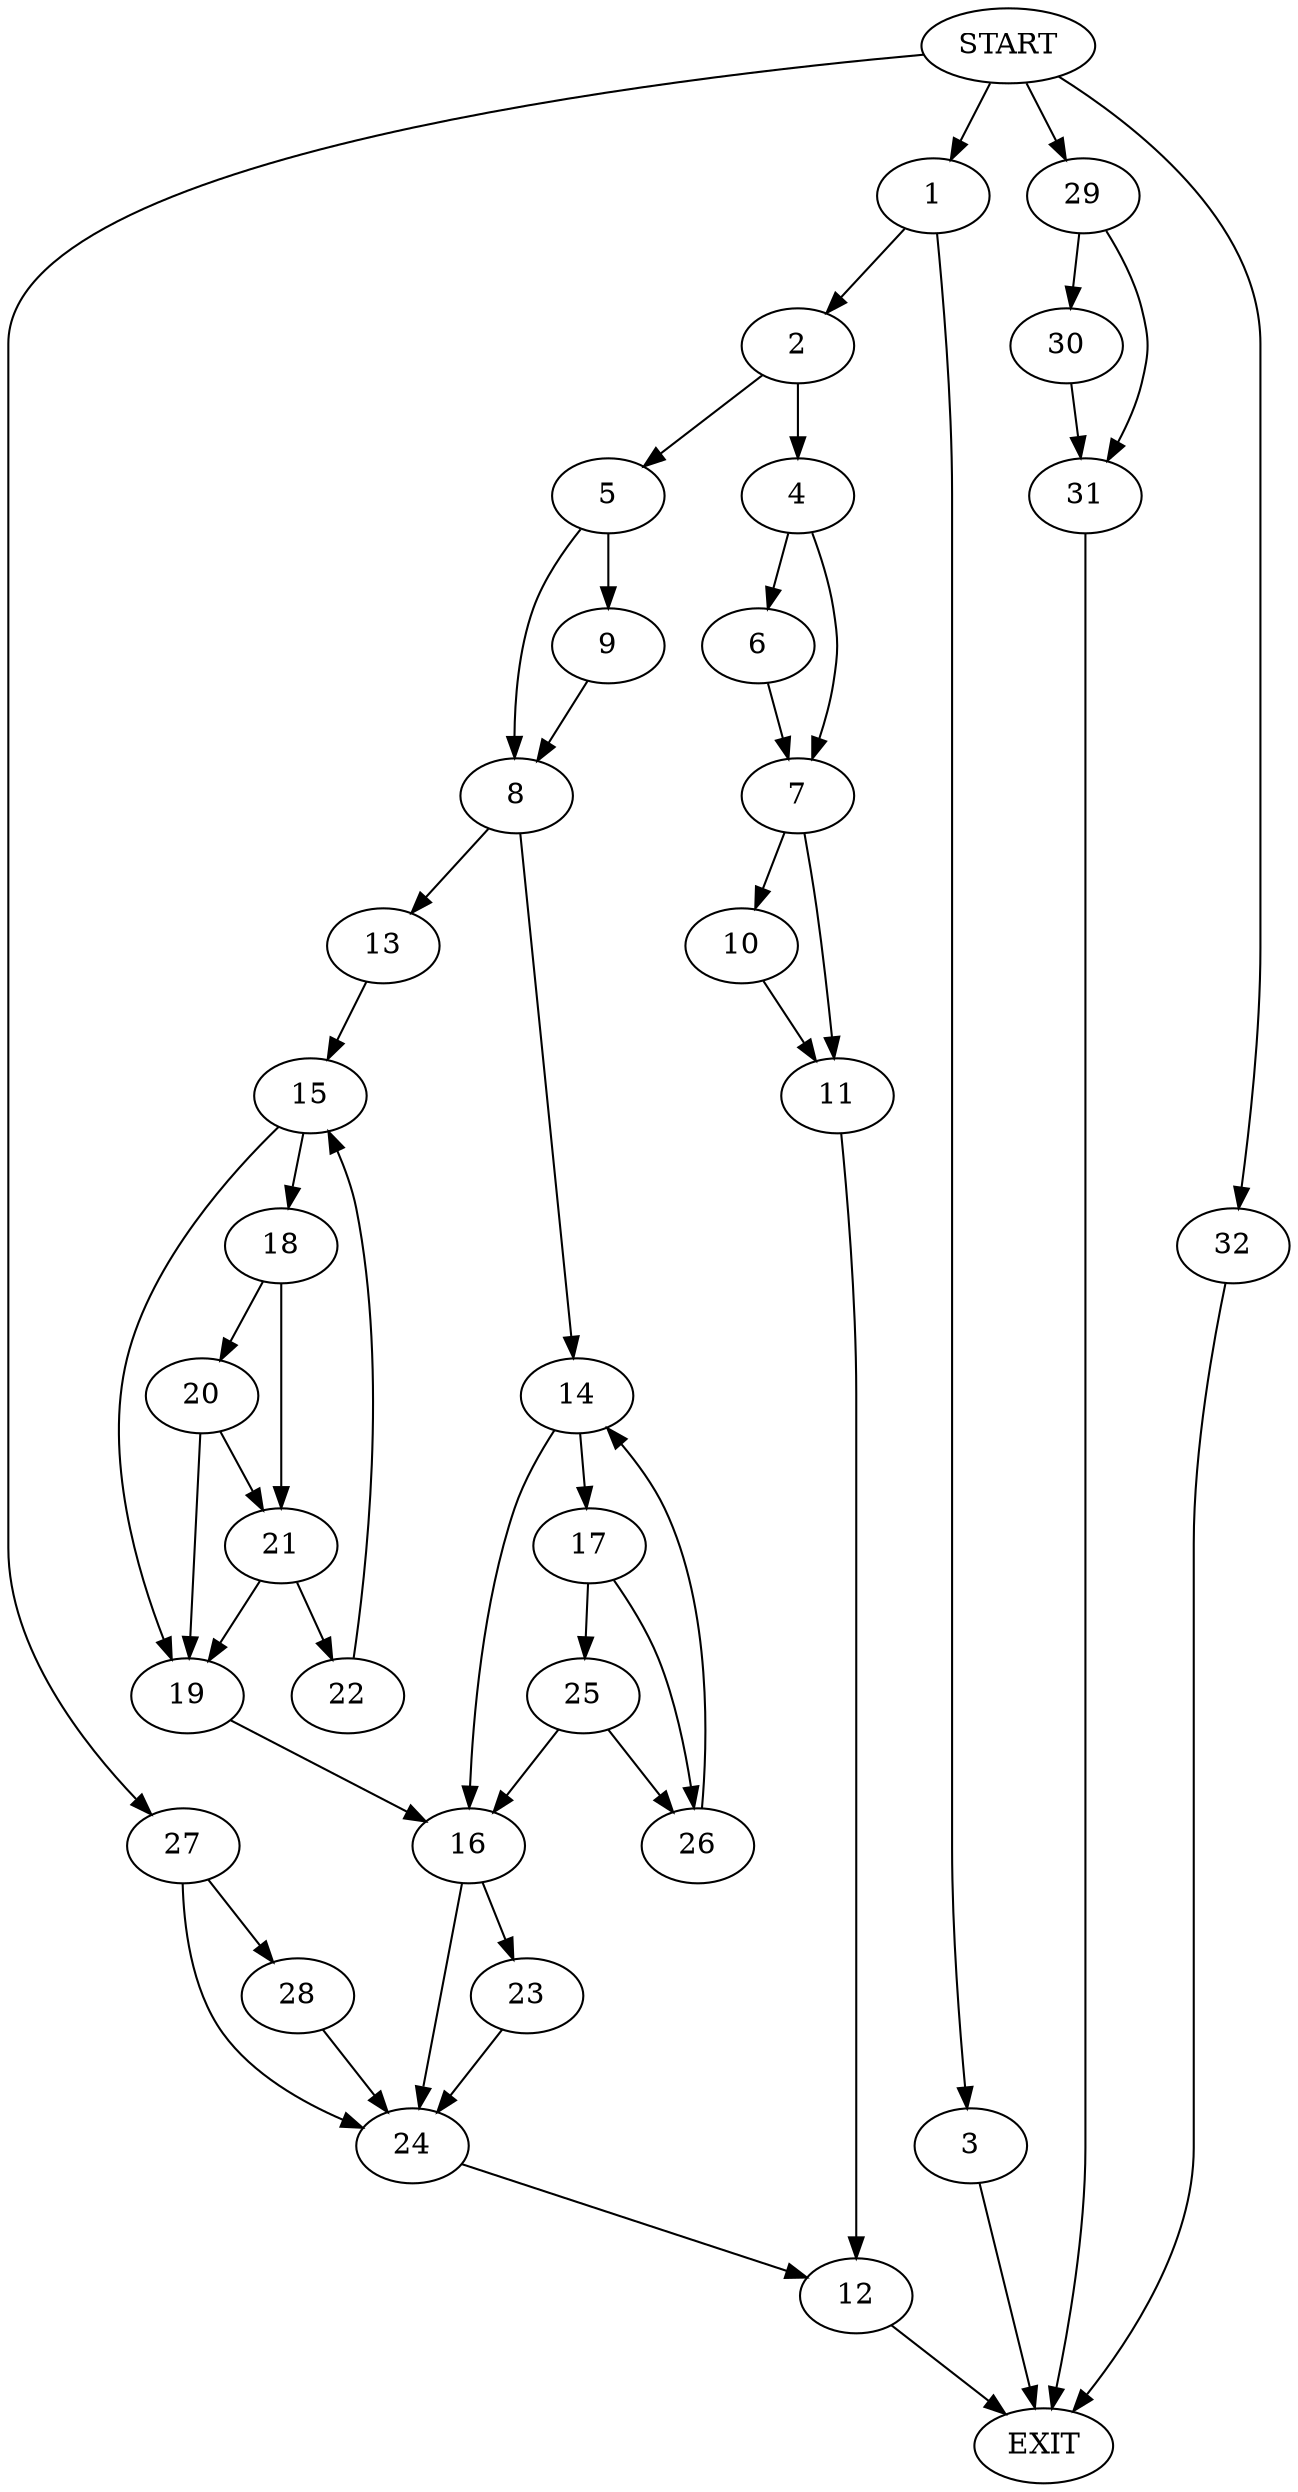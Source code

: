 digraph {
0 [label="START"]
33 [label="EXIT"]
0 -> 1
1 -> 2
1 -> 3
3 -> 33
2 -> 4
2 -> 5
4 -> 6
4 -> 7
5 -> 8
5 -> 9
7 -> 10
7 -> 11
6 -> 7
10 -> 11
11 -> 12
12 -> 33
8 -> 13
8 -> 14
9 -> 8
13 -> 15
14 -> 16
14 -> 17
15 -> 18
15 -> 19
18 -> 20
18 -> 21
19 -> 16
21 -> 19
21 -> 22
20 -> 19
20 -> 21
22 -> 15
16 -> 23
16 -> 24
17 -> 25
17 -> 26
25 -> 16
25 -> 26
26 -> 14
24 -> 12
23 -> 24
0 -> 27
27 -> 24
27 -> 28
28 -> 24
0 -> 29
29 -> 30
29 -> 31
30 -> 31
31 -> 33
0 -> 32
32 -> 33
}
